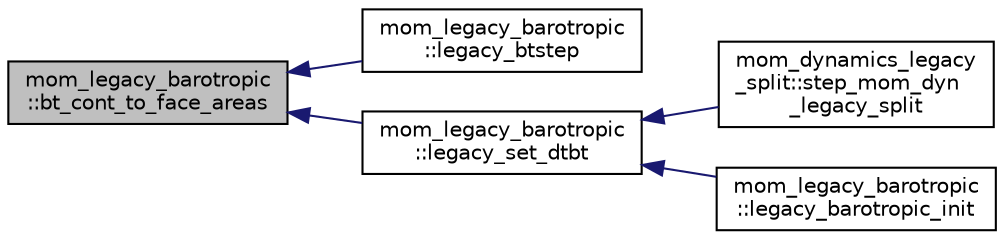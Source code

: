digraph "mom_legacy_barotropic::bt_cont_to_face_areas"
{
 // INTERACTIVE_SVG=YES
  edge [fontname="Helvetica",fontsize="10",labelfontname="Helvetica",labelfontsize="10"];
  node [fontname="Helvetica",fontsize="10",shape=record];
  rankdir="LR";
  Node9 [label="mom_legacy_barotropic\l::bt_cont_to_face_areas",height=0.2,width=0.4,color="black", fillcolor="grey75", style="filled", fontcolor="black"];
  Node9 -> Node10 [dir="back",color="midnightblue",fontsize="10",style="solid",fontname="Helvetica"];
  Node10 [label="mom_legacy_barotropic\l::legacy_btstep",height=0.2,width=0.4,color="black", fillcolor="white", style="filled",URL="$namespacemom__legacy__barotropic.html#ae039a54a1c82e3f4f53539e5dc2de6ea"];
  Node9 -> Node11 [dir="back",color="midnightblue",fontsize="10",style="solid",fontname="Helvetica"];
  Node11 [label="mom_legacy_barotropic\l::legacy_set_dtbt",height=0.2,width=0.4,color="black", fillcolor="white", style="filled",URL="$namespacemom__legacy__barotropic.html#aaa2063f7d7fbe940bc5bd80117befaed"];
  Node11 -> Node12 [dir="back",color="midnightblue",fontsize="10",style="solid",fontname="Helvetica"];
  Node12 [label="mom_dynamics_legacy\l_split::step_mom_dyn\l_legacy_split",height=0.2,width=0.4,color="black", fillcolor="white", style="filled",URL="$namespacemom__dynamics__legacy__split.html#ae34fe0561f87dc05c2fad64bf6d5a1ee"];
  Node11 -> Node13 [dir="back",color="midnightblue",fontsize="10",style="solid",fontname="Helvetica"];
  Node13 [label="mom_legacy_barotropic\l::legacy_barotropic_init",height=0.2,width=0.4,color="black", fillcolor="white", style="filled",URL="$namespacemom__legacy__barotropic.html#aa9771b1e4e725afa95ab8ada8538a064"];
}
